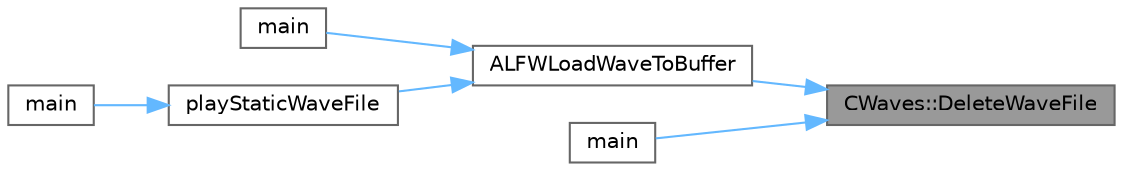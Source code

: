 digraph "CWaves::DeleteWaveFile"
{
 // LATEX_PDF_SIZE
  bgcolor="transparent";
  edge [fontname=Helvetica,fontsize=10,labelfontname=Helvetica,labelfontsize=10];
  node [fontname=Helvetica,fontsize=10,shape=box,height=0.2,width=0.4];
  rankdir="RL";
  Node1 [id="Node000001",label="CWaves::DeleteWaveFile",height=0.2,width=0.4,color="gray40", fillcolor="grey60", style="filled", fontcolor="black",tooltip=" "];
  Node1 -> Node2 [id="edge1_Node000001_Node000002",dir="back",color="steelblue1",style="solid",tooltip=" "];
  Node2 [id="Node000002",label="ALFWLoadWaveToBuffer",height=0.2,width=0.4,color="grey40", fillcolor="white", style="filled",URL="$_framework_8cpp.html#a06225f979caf89b9af66b848264a1028",tooltip=" "];
  Node2 -> Node3 [id="edge2_Node000002_Node000003",dir="back",color="steelblue1",style="solid",tooltip=" "];
  Node3 [id="Node000003",label="main",height=0.2,width=0.4,color="grey40", fillcolor="white", style="filled",URL="$_e_f_x_reverb_8cpp.html#ae66f6b31b5ad750f1fe042a706a4e3d4",tooltip=" "];
  Node2 -> Node4 [id="edge3_Node000002_Node000004",dir="back",color="steelblue1",style="solid",tooltip=" "];
  Node4 [id="Node000004",label="playStaticWaveFile",height=0.2,width=0.4,color="grey40", fillcolor="white", style="filled",URL="$_e_f_x_filter_8cpp.html#a4cdfa33140fee81789a512fa975f04f5",tooltip=" "];
  Node4 -> Node5 [id="edge4_Node000004_Node000005",dir="back",color="steelblue1",style="solid",tooltip=" "];
  Node5 [id="Node000005",label="main",height=0.2,width=0.4,color="grey40", fillcolor="white", style="filled",URL="$_e_f_x_filter_8cpp.html#a840291bc02cba5474a4cb46a9b9566fe",tooltip=" "];
  Node1 -> Node6 [id="edge5_Node000001_Node000006",dir="back",color="steelblue1",style="solid",tooltip=" "];
  Node6 [id="Node000006",label="main",height=0.2,width=0.4,color="grey40", fillcolor="white", style="filled",URL="$_play_multi_channel_8cpp.html#ae66f6b31b5ad750f1fe042a706a4e3d4",tooltip=" "];
}

